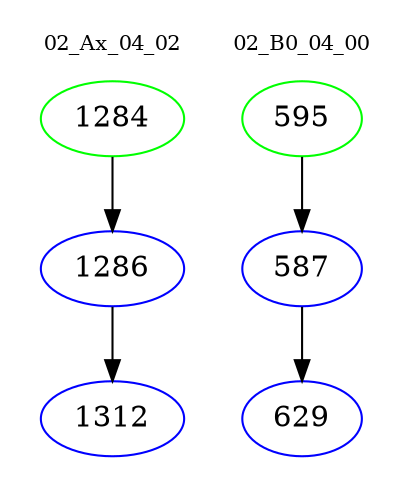 digraph{
subgraph cluster_0 {
color = white
label = "02_Ax_04_02";
fontsize=10;
T0_1284 [label="1284", color="green"]
T0_1284 -> T0_1286 [color="black"]
T0_1286 [label="1286", color="blue"]
T0_1286 -> T0_1312 [color="black"]
T0_1312 [label="1312", color="blue"]
}
subgraph cluster_1 {
color = white
label = "02_B0_04_00";
fontsize=10;
T1_595 [label="595", color="green"]
T1_595 -> T1_587 [color="black"]
T1_587 [label="587", color="blue"]
T1_587 -> T1_629 [color="black"]
T1_629 [label="629", color="blue"]
}
}
